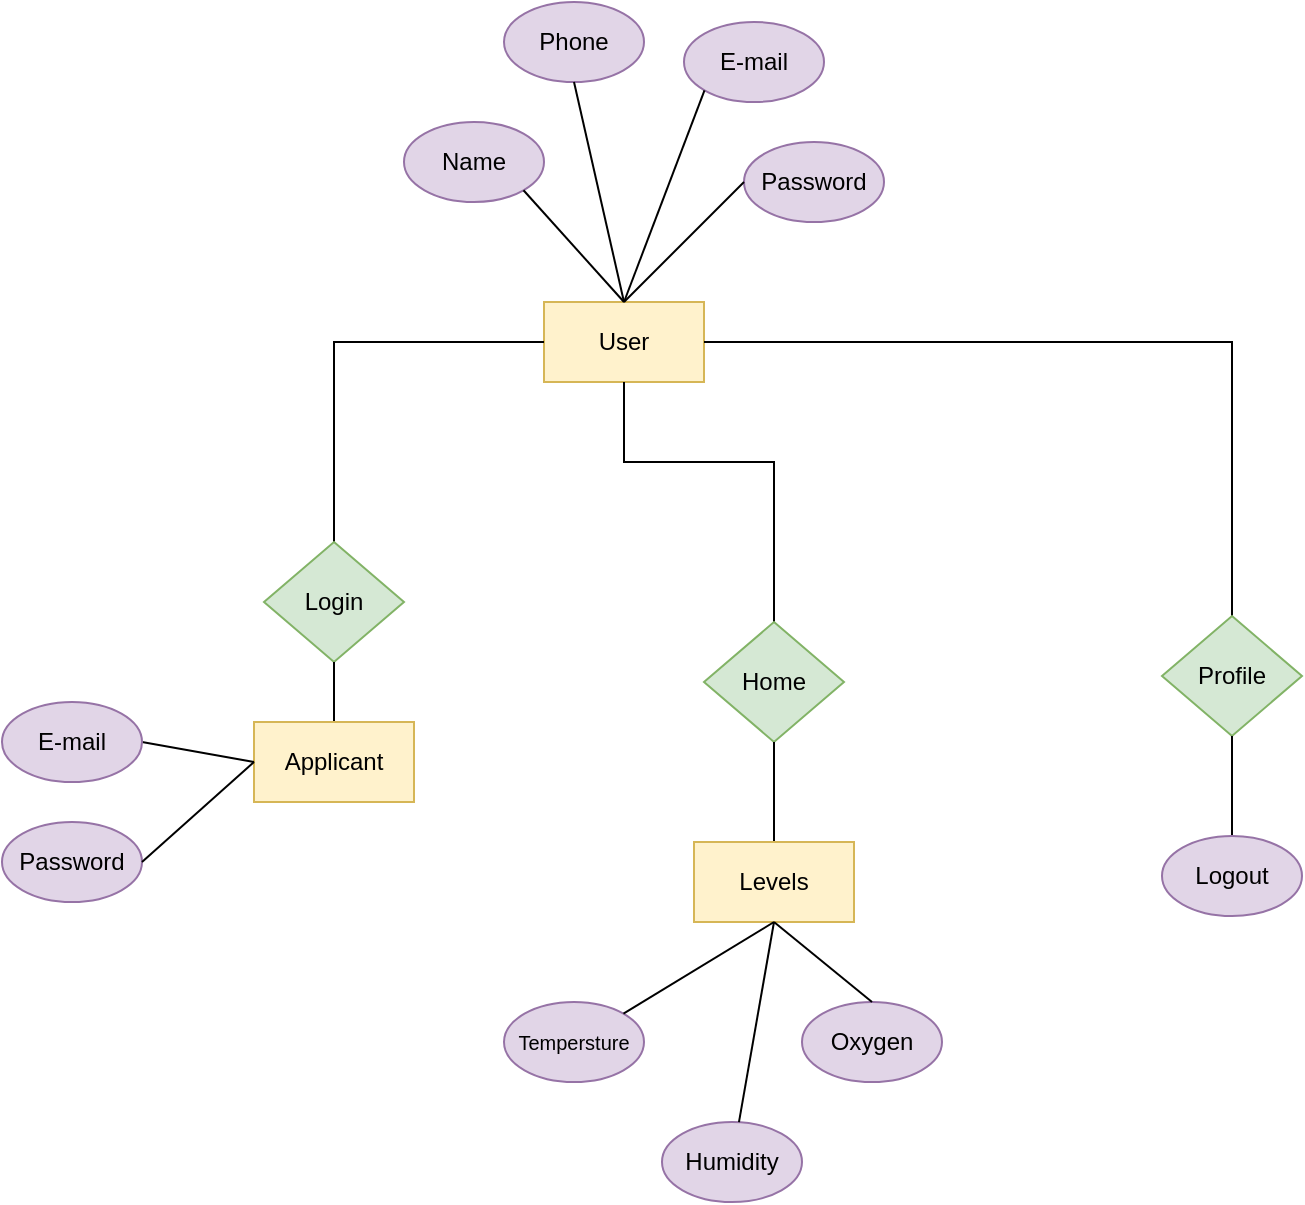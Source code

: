 <mxfile version="21.2.8" type="device">
  <diagram name="Page-1" id="zltCM8ToJeag0dl8PPA4">
    <mxGraphModel dx="1400" dy="892" grid="1" gridSize="10" guides="1" tooltips="1" connect="1" arrows="1" fold="1" page="1" pageScale="1" pageWidth="850" pageHeight="1100" math="0" shadow="0">
      <root>
        <mxCell id="0" />
        <mxCell id="1" parent="0" />
        <mxCell id="g-jBuLfuLAFc8RCKyHGd-1" value="" style="rounded=0;whiteSpace=wrap;html=1;fillColor=#fff2cc;strokeColor=#d6b656;" vertex="1" parent="1">
          <mxGeometry x="331" y="200" width="80" height="40" as="geometry" />
        </mxCell>
        <mxCell id="g-jBuLfuLAFc8RCKyHGd-2" value="" style="ellipse;whiteSpace=wrap;html=1;fillColor=#e1d5e7;strokeColor=#9673a6;" vertex="1" parent="1">
          <mxGeometry x="261" y="110" width="70" height="40" as="geometry" />
        </mxCell>
        <mxCell id="g-jBuLfuLAFc8RCKyHGd-3" value="" style="ellipse;whiteSpace=wrap;html=1;fillColor=#e1d5e7;strokeColor=#9673a6;" vertex="1" parent="1">
          <mxGeometry x="311" y="50" width="70" height="40" as="geometry" />
        </mxCell>
        <mxCell id="g-jBuLfuLAFc8RCKyHGd-4" value="" style="ellipse;whiteSpace=wrap;html=1;fillColor=#e1d5e7;strokeColor=#9673a6;" vertex="1" parent="1">
          <mxGeometry x="401" y="60" width="70" height="40" as="geometry" />
        </mxCell>
        <mxCell id="g-jBuLfuLAFc8RCKyHGd-5" value="" style="ellipse;whiteSpace=wrap;html=1;fillColor=#e1d5e7;strokeColor=#9673a6;" vertex="1" parent="1">
          <mxGeometry x="431" y="120" width="70" height="40" as="geometry" />
        </mxCell>
        <mxCell id="g-jBuLfuLAFc8RCKyHGd-6" value="" style="endArrow=none;html=1;rounded=0;exitX=0.5;exitY=0;exitDx=0;exitDy=0;entryX=1;entryY=1;entryDx=0;entryDy=0;" edge="1" parent="1" source="g-jBuLfuLAFc8RCKyHGd-1" target="g-jBuLfuLAFc8RCKyHGd-2">
          <mxGeometry width="50" height="50" relative="1" as="geometry">
            <mxPoint x="531" y="280" as="sourcePoint" />
            <mxPoint x="581" y="230" as="targetPoint" />
          </mxGeometry>
        </mxCell>
        <mxCell id="g-jBuLfuLAFc8RCKyHGd-7" value="" style="endArrow=none;html=1;rounded=0;exitX=0.5;exitY=0;exitDx=0;exitDy=0;entryX=0.5;entryY=1;entryDx=0;entryDy=0;" edge="1" parent="1" source="g-jBuLfuLAFc8RCKyHGd-1" target="g-jBuLfuLAFc8RCKyHGd-3">
          <mxGeometry width="50" height="50" relative="1" as="geometry">
            <mxPoint x="381" y="210" as="sourcePoint" />
            <mxPoint x="306" y="160" as="targetPoint" />
          </mxGeometry>
        </mxCell>
        <mxCell id="g-jBuLfuLAFc8RCKyHGd-8" value="" style="endArrow=none;html=1;rounded=0;exitX=0.5;exitY=0;exitDx=0;exitDy=0;entryX=0;entryY=1;entryDx=0;entryDy=0;" edge="1" parent="1" source="g-jBuLfuLAFc8RCKyHGd-1" target="g-jBuLfuLAFc8RCKyHGd-4">
          <mxGeometry width="50" height="50" relative="1" as="geometry">
            <mxPoint x="391" y="220" as="sourcePoint" />
            <mxPoint x="316" y="170" as="targetPoint" />
          </mxGeometry>
        </mxCell>
        <mxCell id="g-jBuLfuLAFc8RCKyHGd-9" value="" style="endArrow=none;html=1;rounded=0;exitX=0.5;exitY=0;exitDx=0;exitDy=0;entryX=0;entryY=0.5;entryDx=0;entryDy=0;" edge="1" parent="1" source="g-jBuLfuLAFc8RCKyHGd-1" target="g-jBuLfuLAFc8RCKyHGd-5">
          <mxGeometry width="50" height="50" relative="1" as="geometry">
            <mxPoint x="401" y="230" as="sourcePoint" />
            <mxPoint x="326" y="180" as="targetPoint" />
          </mxGeometry>
        </mxCell>
        <mxCell id="g-jBuLfuLAFc8RCKyHGd-10" value="" style="endArrow=none;html=1;rounded=0;exitX=0;exitY=0.5;exitDx=0;exitDy=0;entryX=0.5;entryY=0;entryDx=0;entryDy=0;" edge="1" parent="1" source="g-jBuLfuLAFc8RCKyHGd-1" target="g-jBuLfuLAFc8RCKyHGd-11">
          <mxGeometry width="50" height="50" relative="1" as="geometry">
            <mxPoint x="531" y="280" as="sourcePoint" />
            <mxPoint x="231" y="320" as="targetPoint" />
            <Array as="points">
              <mxPoint x="226" y="220" />
            </Array>
          </mxGeometry>
        </mxCell>
        <mxCell id="g-jBuLfuLAFc8RCKyHGd-11" value="" style="rhombus;whiteSpace=wrap;html=1;fillColor=#d5e8d4;strokeColor=#82b366;" vertex="1" parent="1">
          <mxGeometry x="191" y="320" width="70" height="60" as="geometry" />
        </mxCell>
        <mxCell id="g-jBuLfuLAFc8RCKyHGd-12" value="" style="endArrow=none;html=1;rounded=0;exitX=0.5;exitY=1;exitDx=0;exitDy=0;" edge="1" parent="1" source="g-jBuLfuLAFc8RCKyHGd-11">
          <mxGeometry width="50" height="50" relative="1" as="geometry">
            <mxPoint x="460" y="300" as="sourcePoint" />
            <mxPoint x="226" y="420" as="targetPoint" />
          </mxGeometry>
        </mxCell>
        <mxCell id="g-jBuLfuLAFc8RCKyHGd-13" value="" style="rounded=0;whiteSpace=wrap;html=1;fillColor=#fff2cc;strokeColor=#d6b656;" vertex="1" parent="1">
          <mxGeometry x="186" y="410" width="80" height="40" as="geometry" />
        </mxCell>
        <mxCell id="g-jBuLfuLAFc8RCKyHGd-14" value="" style="endArrow=none;html=1;rounded=0;exitX=0;exitY=0.5;exitDx=0;exitDy=0;entryX=1;entryY=0.5;entryDx=0;entryDy=0;" edge="1" parent="1" source="g-jBuLfuLAFc8RCKyHGd-13" target="g-jBuLfuLAFc8RCKyHGd-15">
          <mxGeometry width="50" height="50" relative="1" as="geometry">
            <mxPoint x="420" y="330" as="sourcePoint" />
            <mxPoint x="470" y="280" as="targetPoint" />
          </mxGeometry>
        </mxCell>
        <mxCell id="g-jBuLfuLAFc8RCKyHGd-15" value="" style="ellipse;whiteSpace=wrap;html=1;fillColor=#e1d5e7;strokeColor=#9673a6;" vertex="1" parent="1">
          <mxGeometry x="60" y="400" width="70" height="40" as="geometry" />
        </mxCell>
        <mxCell id="g-jBuLfuLAFc8RCKyHGd-16" value="" style="ellipse;whiteSpace=wrap;html=1;fillColor=#e1d5e7;strokeColor=#9673a6;" vertex="1" parent="1">
          <mxGeometry x="60" y="460" width="70" height="40" as="geometry" />
        </mxCell>
        <mxCell id="g-jBuLfuLAFc8RCKyHGd-17" value="" style="endArrow=none;html=1;rounded=0;entryX=1;entryY=0.5;entryDx=0;entryDy=0;exitX=0;exitY=0.5;exitDx=0;exitDy=0;" edge="1" parent="1" source="g-jBuLfuLAFc8RCKyHGd-13" target="g-jBuLfuLAFc8RCKyHGd-16">
          <mxGeometry width="50" height="50" relative="1" as="geometry">
            <mxPoint x="180" y="430" as="sourcePoint" />
            <mxPoint x="140" y="430" as="targetPoint" />
          </mxGeometry>
        </mxCell>
        <mxCell id="g-jBuLfuLAFc8RCKyHGd-18" value="" style="endArrow=none;html=1;rounded=0;exitX=0.5;exitY=1;exitDx=0;exitDy=0;entryX=0.5;entryY=0;entryDx=0;entryDy=0;" edge="1" parent="1" source="g-jBuLfuLAFc8RCKyHGd-1" target="g-jBuLfuLAFc8RCKyHGd-19">
          <mxGeometry width="50" height="50" relative="1" as="geometry">
            <mxPoint x="420" y="330" as="sourcePoint" />
            <mxPoint x="450" y="360" as="targetPoint" />
            <Array as="points">
              <mxPoint x="371" y="280" />
              <mxPoint x="446" y="280" />
            </Array>
          </mxGeometry>
        </mxCell>
        <mxCell id="g-jBuLfuLAFc8RCKyHGd-19" value="" style="rhombus;whiteSpace=wrap;html=1;fillColor=#d5e8d4;strokeColor=#82b366;" vertex="1" parent="1">
          <mxGeometry x="411" y="360" width="70" height="60" as="geometry" />
        </mxCell>
        <mxCell id="g-jBuLfuLAFc8RCKyHGd-20" value="" style="endArrow=none;html=1;rounded=0;entryX=0.5;entryY=1;entryDx=0;entryDy=0;" edge="1" parent="1" target="g-jBuLfuLAFc8RCKyHGd-19">
          <mxGeometry width="50" height="50" relative="1" as="geometry">
            <mxPoint x="446" y="470" as="sourcePoint" />
            <mxPoint x="356" y="100" as="targetPoint" />
          </mxGeometry>
        </mxCell>
        <mxCell id="g-jBuLfuLAFc8RCKyHGd-22" value="" style="rounded=0;whiteSpace=wrap;html=1;fillColor=#fff2cc;strokeColor=#d6b656;" vertex="1" parent="1">
          <mxGeometry x="406" y="470" width="80" height="40" as="geometry" />
        </mxCell>
        <mxCell id="g-jBuLfuLAFc8RCKyHGd-23" value="" style="ellipse;whiteSpace=wrap;html=1;fillColor=#e1d5e7;strokeColor=#9673a6;" vertex="1" parent="1">
          <mxGeometry x="311" y="550" width="70" height="40" as="geometry" />
        </mxCell>
        <mxCell id="g-jBuLfuLAFc8RCKyHGd-24" value="" style="ellipse;whiteSpace=wrap;html=1;fillColor=#e1d5e7;strokeColor=#9673a6;" vertex="1" parent="1">
          <mxGeometry x="390" y="610" width="70" height="40" as="geometry" />
        </mxCell>
        <mxCell id="g-jBuLfuLAFc8RCKyHGd-25" value="" style="ellipse;whiteSpace=wrap;html=1;fillColor=#e1d5e7;strokeColor=#9673a6;" vertex="1" parent="1">
          <mxGeometry x="460" y="550" width="70" height="40" as="geometry" />
        </mxCell>
        <mxCell id="g-jBuLfuLAFc8RCKyHGd-27" value="" style="endArrow=none;html=1;rounded=0;entryX=0.5;entryY=1;entryDx=0;entryDy=0;exitX=1;exitY=0;exitDx=0;exitDy=0;" edge="1" parent="1" source="g-jBuLfuLAFc8RCKyHGd-23" target="g-jBuLfuLAFc8RCKyHGd-22">
          <mxGeometry width="50" height="50" relative="1" as="geometry">
            <mxPoint x="456" y="480" as="sourcePoint" />
            <mxPoint x="456" y="430" as="targetPoint" />
          </mxGeometry>
        </mxCell>
        <mxCell id="g-jBuLfuLAFc8RCKyHGd-28" value="" style="endArrow=none;html=1;rounded=0;exitX=0.5;exitY=1;exitDx=0;exitDy=0;" edge="1" parent="1" source="g-jBuLfuLAFc8RCKyHGd-22" target="g-jBuLfuLAFc8RCKyHGd-24">
          <mxGeometry width="50" height="50" relative="1" as="geometry">
            <mxPoint x="466" y="490" as="sourcePoint" />
            <mxPoint x="466" y="440" as="targetPoint" />
          </mxGeometry>
        </mxCell>
        <mxCell id="g-jBuLfuLAFc8RCKyHGd-29" value="" style="endArrow=none;html=1;rounded=0;exitX=0.5;exitY=0;exitDx=0;exitDy=0;entryX=0.5;entryY=1;entryDx=0;entryDy=0;" edge="1" parent="1" source="g-jBuLfuLAFc8RCKyHGd-25" target="g-jBuLfuLAFc8RCKyHGd-22">
          <mxGeometry width="50" height="50" relative="1" as="geometry">
            <mxPoint x="476" y="500" as="sourcePoint" />
            <mxPoint x="450" y="520" as="targetPoint" />
          </mxGeometry>
        </mxCell>
        <mxCell id="g-jBuLfuLAFc8RCKyHGd-30" value="" style="endArrow=none;html=1;rounded=0;entryX=1;entryY=0.5;entryDx=0;entryDy=0;exitX=0.5;exitY=0;exitDx=0;exitDy=0;" edge="1" parent="1" source="g-jBuLfuLAFc8RCKyHGd-33" target="g-jBuLfuLAFc8RCKyHGd-1">
          <mxGeometry width="50" height="50" relative="1" as="geometry">
            <mxPoint x="680" y="280" as="sourcePoint" />
            <mxPoint x="456" y="430" as="targetPoint" />
            <Array as="points">
              <mxPoint x="675" y="220" />
            </Array>
          </mxGeometry>
        </mxCell>
        <mxCell id="g-jBuLfuLAFc8RCKyHGd-33" value="" style="rhombus;whiteSpace=wrap;html=1;fillColor=#d5e8d4;strokeColor=#82b366;" vertex="1" parent="1">
          <mxGeometry x="640" y="357" width="70" height="60" as="geometry" />
        </mxCell>
        <mxCell id="g-jBuLfuLAFc8RCKyHGd-34" value="" style="endArrow=none;html=1;rounded=0;entryX=0.5;entryY=1;entryDx=0;entryDy=0;" edge="1" parent="1" target="g-jBuLfuLAFc8RCKyHGd-33">
          <mxGeometry width="50" height="50" relative="1" as="geometry">
            <mxPoint x="675" y="467" as="sourcePoint" />
            <mxPoint x="400" y="477" as="targetPoint" />
          </mxGeometry>
        </mxCell>
        <mxCell id="g-jBuLfuLAFc8RCKyHGd-35" value="" style="ellipse;whiteSpace=wrap;html=1;fillColor=#e1d5e7;strokeColor=#9673a6;" vertex="1" parent="1">
          <mxGeometry x="640" y="467" width="70" height="40" as="geometry" />
        </mxCell>
        <mxCell id="g-jBuLfuLAFc8RCKyHGd-36" value="User" style="text;html=1;strokeColor=none;fillColor=none;align=center;verticalAlign=middle;whiteSpace=wrap;rounded=0;" vertex="1" parent="1">
          <mxGeometry x="341" y="205" width="60" height="30" as="geometry" />
        </mxCell>
        <mxCell id="g-jBuLfuLAFc8RCKyHGd-37" value="Name" style="text;html=1;strokeColor=none;fillColor=none;align=center;verticalAlign=middle;whiteSpace=wrap;rounded=0;" vertex="1" parent="1">
          <mxGeometry x="266" y="115" width="60" height="30" as="geometry" />
        </mxCell>
        <mxCell id="g-jBuLfuLAFc8RCKyHGd-38" value="Phone" style="text;html=1;strokeColor=none;fillColor=none;align=center;verticalAlign=middle;whiteSpace=wrap;rounded=0;" vertex="1" parent="1">
          <mxGeometry x="316" y="55" width="60" height="30" as="geometry" />
        </mxCell>
        <mxCell id="g-jBuLfuLAFc8RCKyHGd-39" value="E-mail" style="text;html=1;strokeColor=none;fillColor=none;align=center;verticalAlign=middle;whiteSpace=wrap;rounded=0;" vertex="1" parent="1">
          <mxGeometry x="406" y="65" width="60" height="30" as="geometry" />
        </mxCell>
        <mxCell id="g-jBuLfuLAFc8RCKyHGd-40" value="Password" style="text;html=1;strokeColor=none;fillColor=none;align=center;verticalAlign=middle;whiteSpace=wrap;rounded=0;" vertex="1" parent="1">
          <mxGeometry x="436" y="125" width="60" height="30" as="geometry" />
        </mxCell>
        <mxCell id="g-jBuLfuLAFc8RCKyHGd-41" value="Login" style="text;html=1;strokeColor=none;fillColor=none;align=center;verticalAlign=middle;whiteSpace=wrap;rounded=0;" vertex="1" parent="1">
          <mxGeometry x="196" y="335" width="60" height="30" as="geometry" />
        </mxCell>
        <mxCell id="g-jBuLfuLAFc8RCKyHGd-42" value="Home" style="text;html=1;strokeColor=none;fillColor=none;align=center;verticalAlign=middle;whiteSpace=wrap;rounded=0;" vertex="1" parent="1">
          <mxGeometry x="416" y="375" width="60" height="30" as="geometry" />
        </mxCell>
        <mxCell id="g-jBuLfuLAFc8RCKyHGd-43" value="Profile" style="text;html=1;strokeColor=none;fillColor=none;align=center;verticalAlign=middle;whiteSpace=wrap;rounded=0;" vertex="1" parent="1">
          <mxGeometry x="645" y="372" width="60" height="30" as="geometry" />
        </mxCell>
        <mxCell id="g-jBuLfuLAFc8RCKyHGd-44" value="Logout" style="text;html=1;strokeColor=none;fillColor=none;align=center;verticalAlign=middle;whiteSpace=wrap;rounded=0;" vertex="1" parent="1">
          <mxGeometry x="645" y="472" width="60" height="30" as="geometry" />
        </mxCell>
        <mxCell id="g-jBuLfuLAFc8RCKyHGd-45" value="Levels" style="text;html=1;strokeColor=none;fillColor=none;align=center;verticalAlign=middle;whiteSpace=wrap;rounded=0;" vertex="1" parent="1">
          <mxGeometry x="416" y="475" width="60" height="30" as="geometry" />
        </mxCell>
        <mxCell id="g-jBuLfuLAFc8RCKyHGd-46" value="Applicant" style="text;html=1;strokeColor=none;fillColor=none;align=center;verticalAlign=middle;whiteSpace=wrap;rounded=0;" vertex="1" parent="1">
          <mxGeometry x="196" y="415" width="60" height="30" as="geometry" />
        </mxCell>
        <mxCell id="g-jBuLfuLAFc8RCKyHGd-47" value="E-mail" style="text;html=1;strokeColor=none;fillColor=none;align=center;verticalAlign=middle;whiteSpace=wrap;rounded=0;" vertex="1" parent="1">
          <mxGeometry x="65" y="405" width="60" height="30" as="geometry" />
        </mxCell>
        <mxCell id="g-jBuLfuLAFc8RCKyHGd-48" value="Password" style="text;html=1;strokeColor=none;fillColor=none;align=center;verticalAlign=middle;whiteSpace=wrap;rounded=0;" vertex="1" parent="1">
          <mxGeometry x="65" y="465" width="60" height="30" as="geometry" />
        </mxCell>
        <mxCell id="g-jBuLfuLAFc8RCKyHGd-49" value="&lt;font style=&quot;font-size: 10px;&quot;&gt;Tempersture&lt;/font&gt;" style="text;html=1;strokeColor=none;fillColor=none;align=center;verticalAlign=middle;whiteSpace=wrap;rounded=0;" vertex="1" parent="1">
          <mxGeometry x="316" y="555" width="60" height="30" as="geometry" />
        </mxCell>
        <mxCell id="g-jBuLfuLAFc8RCKyHGd-50" value="Humidity" style="text;html=1;strokeColor=none;fillColor=none;align=center;verticalAlign=middle;whiteSpace=wrap;rounded=0;" vertex="1" parent="1">
          <mxGeometry x="395" y="615" width="60" height="30" as="geometry" />
        </mxCell>
        <mxCell id="g-jBuLfuLAFc8RCKyHGd-51" value="Oxygen" style="text;html=1;strokeColor=none;fillColor=none;align=center;verticalAlign=middle;whiteSpace=wrap;rounded=0;" vertex="1" parent="1">
          <mxGeometry x="465" y="555" width="60" height="30" as="geometry" />
        </mxCell>
      </root>
    </mxGraphModel>
  </diagram>
</mxfile>
